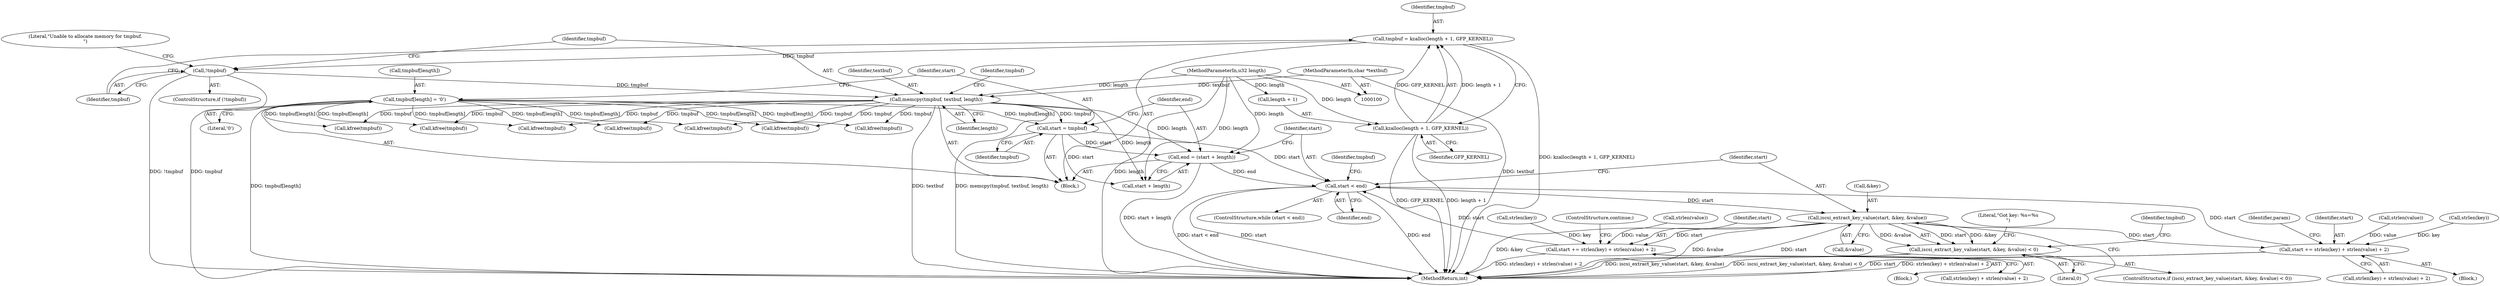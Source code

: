 digraph "0_linux_cea4dcfdad926a27a18e188720efe0f2c9403456_0@integer" {
"1000150" [label="(Call,end = (start + length))"];
"1000147" [label="(Call,start = tmpbuf)"];
"1000138" [label="(Call,memcpy(tmpbuf, textbuf, length))"];
"1000130" [label="(Call,!tmpbuf)"];
"1000122" [label="(Call,tmpbuf = kzalloc(length + 1, GFP_KERNEL))"];
"1000124" [label="(Call,kzalloc(length + 1, GFP_KERNEL))"];
"1000104" [label="(MethodParameterIn,u32 length)"];
"1000103" [label="(MethodParameterIn,char *textbuf)"];
"1000142" [label="(Call,tmpbuf[length] = '\0')"];
"1000156" [label="(Call,start < end)"];
"1000165" [label="(Call,iscsi_extract_key_value(start, &key, &value))"];
"1000164" [label="(Call,iscsi_extract_key_value(start, &key, &value) < 0)"];
"1000232" [label="(Call,start += strlen(key) + strlen(value) + 2)"];
"1000254" [label="(Call,start += strlen(key) + strlen(value) + 2)"];
"1000249" [label="(Call,kfree(tmpbuf))"];
"1000130" [label="(Call,!tmpbuf)"];
"1000265" [label="(Identifier,param)"];
"1000142" [label="(Call,tmpbuf[length] = '\0')"];
"1000274" [label="(Call,kfree(tmpbuf))"];
"1000125" [label="(Call,length + 1)"];
"1000138" [label="(Call,memcpy(tmpbuf, textbuf, length))"];
"1000204" [label="(Call,kfree(tmpbuf))"];
"1000106" [label="(Block,)"];
"1000302" [label="(MethodReturn,int)"];
"1000291" [label="(Call,kfree(tmpbuf))"];
"1000163" [label="(ControlStructure,if (iscsi_extract_key_value(start, &key, &value) < 0))"];
"1000179" [label="(Literal,\"Got key: %s=%s\n\")"];
"1000151" [label="(Identifier,end)"];
"1000299" [label="(Identifier,tmpbuf)"];
"1000157" [label="(Identifier,start)"];
"1000232" [label="(Call,start += strlen(key) + strlen(value) + 2)"];
"1000235" [label="(Call,strlen(key))"];
"1000298" [label="(Call,kfree(tmpbuf))"];
"1000167" [label="(Call,&key)"];
"1000144" [label="(Identifier,tmpbuf)"];
"1000166" [label="(Identifier,start)"];
"1000174" [label="(Identifier,tmpbuf)"];
"1000256" [label="(Call,strlen(key) + strlen(value) + 2)"];
"1000124" [label="(Call,kzalloc(length + 1, GFP_KERNEL))"];
"1000141" [label="(Identifier,length)"];
"1000255" [label="(Identifier,start)"];
"1000173" [label="(Call,kfree(tmpbuf))"];
"1000129" [label="(ControlStructure,if (!tmpbuf))"];
"1000123" [label="(Identifier,tmpbuf)"];
"1000254" [label="(Call,start += strlen(key) + strlen(value) + 2)"];
"1000260" [label="(Call,strlen(value))"];
"1000147" [label="(Call,start = tmpbuf)"];
"1000156" [label="(Call,start < end)"];
"1000152" [label="(Call,start + length)"];
"1000150" [label="(Call,end = (start + length))"];
"1000131" [label="(Identifier,tmpbuf)"];
"1000257" [label="(Call,strlen(key))"];
"1000241" [label="(ControlStructure,continue;)"];
"1000227" [label="(Call,kfree(tmpbuf))"];
"1000159" [label="(Block,)"];
"1000128" [label="(Identifier,GFP_KERNEL)"];
"1000165" [label="(Call,iscsi_extract_key_value(start, &key, &value))"];
"1000149" [label="(Identifier,tmpbuf)"];
"1000238" [label="(Call,strlen(value))"];
"1000158" [label="(Identifier,end)"];
"1000218" [label="(Block,)"];
"1000134" [label="(Literal,\"Unable to allocate memory for tmpbuf.\n\")"];
"1000234" [label="(Call,strlen(key) + strlen(value) + 2)"];
"1000233" [label="(Identifier,start)"];
"1000148" [label="(Identifier,start)"];
"1000139" [label="(Identifier,tmpbuf)"];
"1000122" [label="(Call,tmpbuf = kzalloc(length + 1, GFP_KERNEL))"];
"1000103" [label="(MethodParameterIn,char *textbuf)"];
"1000143" [label="(Call,tmpbuf[length])"];
"1000155" [label="(ControlStructure,while (start < end))"];
"1000164" [label="(Call,iscsi_extract_key_value(start, &key, &value) < 0)"];
"1000169" [label="(Call,&value)"];
"1000171" [label="(Literal,0)"];
"1000146" [label="(Literal,'\0')"];
"1000104" [label="(MethodParameterIn,u32 length)"];
"1000140" [label="(Identifier,textbuf)"];
"1000150" -> "1000106"  [label="AST: "];
"1000150" -> "1000152"  [label="CFG: "];
"1000151" -> "1000150"  [label="AST: "];
"1000152" -> "1000150"  [label="AST: "];
"1000157" -> "1000150"  [label="CFG: "];
"1000150" -> "1000302"  [label="DDG: start + length"];
"1000147" -> "1000150"  [label="DDG: start"];
"1000138" -> "1000150"  [label="DDG: length"];
"1000104" -> "1000150"  [label="DDG: length"];
"1000150" -> "1000156"  [label="DDG: end"];
"1000147" -> "1000106"  [label="AST: "];
"1000147" -> "1000149"  [label="CFG: "];
"1000148" -> "1000147"  [label="AST: "];
"1000149" -> "1000147"  [label="AST: "];
"1000151" -> "1000147"  [label="CFG: "];
"1000138" -> "1000147"  [label="DDG: tmpbuf"];
"1000142" -> "1000147"  [label="DDG: tmpbuf[length]"];
"1000147" -> "1000152"  [label="DDG: start"];
"1000147" -> "1000156"  [label="DDG: start"];
"1000138" -> "1000106"  [label="AST: "];
"1000138" -> "1000141"  [label="CFG: "];
"1000139" -> "1000138"  [label="AST: "];
"1000140" -> "1000138"  [label="AST: "];
"1000141" -> "1000138"  [label="AST: "];
"1000144" -> "1000138"  [label="CFG: "];
"1000138" -> "1000302"  [label="DDG: textbuf"];
"1000138" -> "1000302"  [label="DDG: memcpy(tmpbuf, textbuf, length)"];
"1000130" -> "1000138"  [label="DDG: tmpbuf"];
"1000103" -> "1000138"  [label="DDG: textbuf"];
"1000104" -> "1000138"  [label="DDG: length"];
"1000138" -> "1000152"  [label="DDG: length"];
"1000138" -> "1000173"  [label="DDG: tmpbuf"];
"1000138" -> "1000204"  [label="DDG: tmpbuf"];
"1000138" -> "1000227"  [label="DDG: tmpbuf"];
"1000138" -> "1000249"  [label="DDG: tmpbuf"];
"1000138" -> "1000274"  [label="DDG: tmpbuf"];
"1000138" -> "1000291"  [label="DDG: tmpbuf"];
"1000138" -> "1000298"  [label="DDG: tmpbuf"];
"1000130" -> "1000129"  [label="AST: "];
"1000130" -> "1000131"  [label="CFG: "];
"1000131" -> "1000130"  [label="AST: "];
"1000134" -> "1000130"  [label="CFG: "];
"1000139" -> "1000130"  [label="CFG: "];
"1000130" -> "1000302"  [label="DDG: !tmpbuf"];
"1000130" -> "1000302"  [label="DDG: tmpbuf"];
"1000122" -> "1000130"  [label="DDG: tmpbuf"];
"1000122" -> "1000106"  [label="AST: "];
"1000122" -> "1000124"  [label="CFG: "];
"1000123" -> "1000122"  [label="AST: "];
"1000124" -> "1000122"  [label="AST: "];
"1000131" -> "1000122"  [label="CFG: "];
"1000122" -> "1000302"  [label="DDG: kzalloc(length + 1, GFP_KERNEL)"];
"1000124" -> "1000122"  [label="DDG: length + 1"];
"1000124" -> "1000122"  [label="DDG: GFP_KERNEL"];
"1000124" -> "1000128"  [label="CFG: "];
"1000125" -> "1000124"  [label="AST: "];
"1000128" -> "1000124"  [label="AST: "];
"1000124" -> "1000302"  [label="DDG: length + 1"];
"1000124" -> "1000302"  [label="DDG: GFP_KERNEL"];
"1000104" -> "1000124"  [label="DDG: length"];
"1000104" -> "1000100"  [label="AST: "];
"1000104" -> "1000302"  [label="DDG: length"];
"1000104" -> "1000125"  [label="DDG: length"];
"1000104" -> "1000152"  [label="DDG: length"];
"1000103" -> "1000100"  [label="AST: "];
"1000103" -> "1000302"  [label="DDG: textbuf"];
"1000142" -> "1000106"  [label="AST: "];
"1000142" -> "1000146"  [label="CFG: "];
"1000143" -> "1000142"  [label="AST: "];
"1000146" -> "1000142"  [label="AST: "];
"1000148" -> "1000142"  [label="CFG: "];
"1000142" -> "1000302"  [label="DDG: tmpbuf[length]"];
"1000142" -> "1000173"  [label="DDG: tmpbuf[length]"];
"1000142" -> "1000204"  [label="DDG: tmpbuf[length]"];
"1000142" -> "1000227"  [label="DDG: tmpbuf[length]"];
"1000142" -> "1000249"  [label="DDG: tmpbuf[length]"];
"1000142" -> "1000274"  [label="DDG: tmpbuf[length]"];
"1000142" -> "1000291"  [label="DDG: tmpbuf[length]"];
"1000142" -> "1000298"  [label="DDG: tmpbuf[length]"];
"1000156" -> "1000155"  [label="AST: "];
"1000156" -> "1000158"  [label="CFG: "];
"1000157" -> "1000156"  [label="AST: "];
"1000158" -> "1000156"  [label="AST: "];
"1000166" -> "1000156"  [label="CFG: "];
"1000299" -> "1000156"  [label="CFG: "];
"1000156" -> "1000302"  [label="DDG: start"];
"1000156" -> "1000302"  [label="DDG: end"];
"1000156" -> "1000302"  [label="DDG: start < end"];
"1000232" -> "1000156"  [label="DDG: start"];
"1000254" -> "1000156"  [label="DDG: start"];
"1000156" -> "1000165"  [label="DDG: start"];
"1000165" -> "1000164"  [label="AST: "];
"1000165" -> "1000169"  [label="CFG: "];
"1000166" -> "1000165"  [label="AST: "];
"1000167" -> "1000165"  [label="AST: "];
"1000169" -> "1000165"  [label="AST: "];
"1000171" -> "1000165"  [label="CFG: "];
"1000165" -> "1000302"  [label="DDG: &value"];
"1000165" -> "1000302"  [label="DDG: start"];
"1000165" -> "1000302"  [label="DDG: &key"];
"1000165" -> "1000164"  [label="DDG: start"];
"1000165" -> "1000164"  [label="DDG: &key"];
"1000165" -> "1000164"  [label="DDG: &value"];
"1000165" -> "1000232"  [label="DDG: start"];
"1000165" -> "1000254"  [label="DDG: start"];
"1000164" -> "1000163"  [label="AST: "];
"1000164" -> "1000171"  [label="CFG: "];
"1000171" -> "1000164"  [label="AST: "];
"1000174" -> "1000164"  [label="CFG: "];
"1000179" -> "1000164"  [label="CFG: "];
"1000164" -> "1000302"  [label="DDG: iscsi_extract_key_value(start, &key, &value) < 0"];
"1000164" -> "1000302"  [label="DDG: iscsi_extract_key_value(start, &key, &value)"];
"1000232" -> "1000218"  [label="AST: "];
"1000232" -> "1000234"  [label="CFG: "];
"1000233" -> "1000232"  [label="AST: "];
"1000234" -> "1000232"  [label="AST: "];
"1000241" -> "1000232"  [label="CFG: "];
"1000232" -> "1000302"  [label="DDG: strlen(key) + strlen(value) + 2"];
"1000235" -> "1000232"  [label="DDG: key"];
"1000238" -> "1000232"  [label="DDG: value"];
"1000254" -> "1000159"  [label="AST: "];
"1000254" -> "1000256"  [label="CFG: "];
"1000255" -> "1000254"  [label="AST: "];
"1000256" -> "1000254"  [label="AST: "];
"1000265" -> "1000254"  [label="CFG: "];
"1000254" -> "1000302"  [label="DDG: start"];
"1000254" -> "1000302"  [label="DDG: strlen(key) + strlen(value) + 2"];
"1000257" -> "1000254"  [label="DDG: key"];
"1000260" -> "1000254"  [label="DDG: value"];
}
